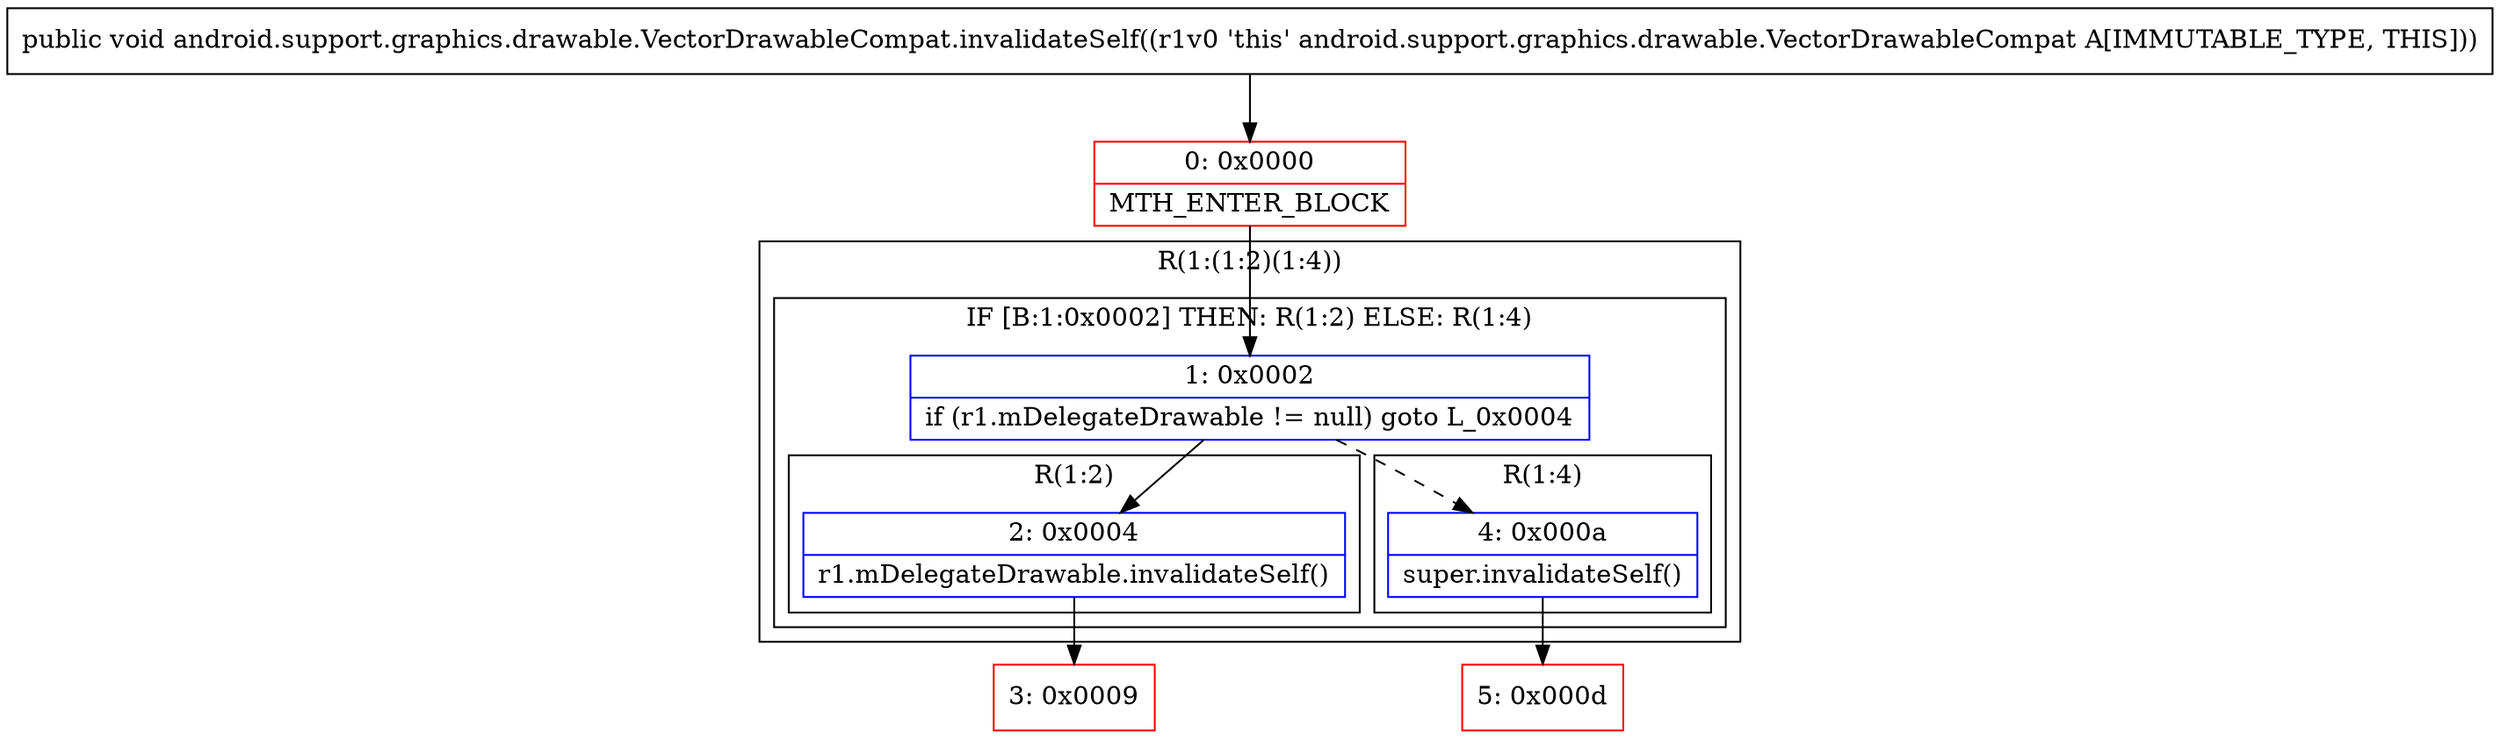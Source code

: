 digraph "CFG forandroid.support.graphics.drawable.VectorDrawableCompat.invalidateSelf()V" {
subgraph cluster_Region_1539537008 {
label = "R(1:(1:2)(1:4))";
node [shape=record,color=blue];
subgraph cluster_IfRegion_288485826 {
label = "IF [B:1:0x0002] THEN: R(1:2) ELSE: R(1:4)";
node [shape=record,color=blue];
Node_1 [shape=record,label="{1\:\ 0x0002|if (r1.mDelegateDrawable != null) goto L_0x0004\l}"];
subgraph cluster_Region_2049245630 {
label = "R(1:2)";
node [shape=record,color=blue];
Node_2 [shape=record,label="{2\:\ 0x0004|r1.mDelegateDrawable.invalidateSelf()\l}"];
}
subgraph cluster_Region_1693523521 {
label = "R(1:4)";
node [shape=record,color=blue];
Node_4 [shape=record,label="{4\:\ 0x000a|super.invalidateSelf()\l}"];
}
}
}
Node_0 [shape=record,color=red,label="{0\:\ 0x0000|MTH_ENTER_BLOCK\l}"];
Node_3 [shape=record,color=red,label="{3\:\ 0x0009}"];
Node_5 [shape=record,color=red,label="{5\:\ 0x000d}"];
MethodNode[shape=record,label="{public void android.support.graphics.drawable.VectorDrawableCompat.invalidateSelf((r1v0 'this' android.support.graphics.drawable.VectorDrawableCompat A[IMMUTABLE_TYPE, THIS])) }"];
MethodNode -> Node_0;
Node_1 -> Node_2;
Node_1 -> Node_4[style=dashed];
Node_2 -> Node_3;
Node_4 -> Node_5;
Node_0 -> Node_1;
}


